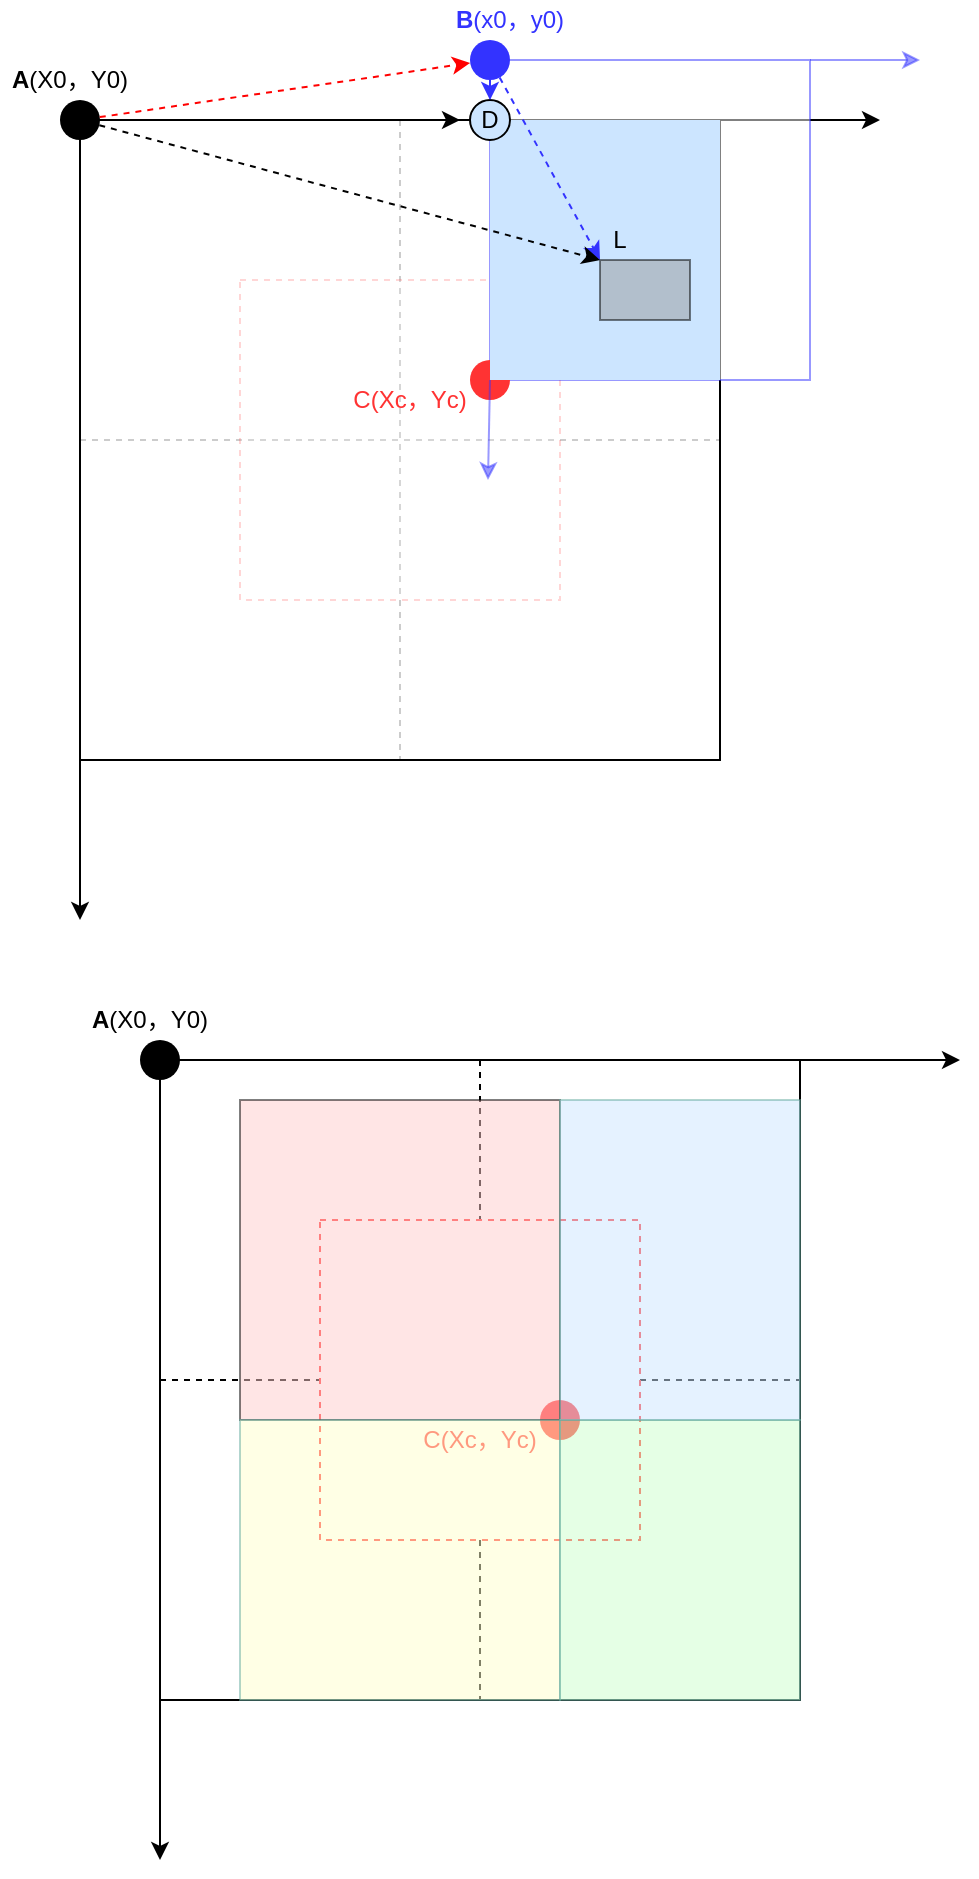 <mxfile version="24.7.16">
  <diagram name="第 1 页" id="mZXVTQDQjeQIyp65qfYg">
    <mxGraphModel dx="1364" dy="759" grid="1" gridSize="10" guides="1" tooltips="1" connect="1" arrows="1" fold="1" page="1" pageScale="1" pageWidth="827" pageHeight="1169" math="0" shadow="0">
      <root>
        <mxCell id="0" />
        <mxCell id="1" parent="0" />
        <mxCell id="haVwXNK9cHXU0idlVcAJ-1" value="" style="whiteSpace=wrap;html=1;aspect=fixed;" vertex="1" parent="1">
          <mxGeometry x="200" y="180" width="320" height="320" as="geometry" />
        </mxCell>
        <mxCell id="haVwXNK9cHXU0idlVcAJ-2" value="" style="endArrow=none;html=1;exitX=0;exitY=0.5;exitDx=0;exitDy=0;entryX=1;entryY=0.5;entryDx=0;entryDy=0;dashed=1;opacity=20;" edge="1" parent="1" source="haVwXNK9cHXU0idlVcAJ-1" target="haVwXNK9cHXU0idlVcAJ-1">
          <mxGeometry x="120" y="480" width="50" height="50" as="geometry">
            <mxPoint x="470" y="310" as="sourcePoint" />
            <mxPoint x="520" y="260" as="targetPoint" />
          </mxGeometry>
        </mxCell>
        <mxCell id="haVwXNK9cHXU0idlVcAJ-3" value="" style="endArrow=none;html=1;exitX=0.5;exitY=0;exitDx=0;exitDy=0;entryX=0.5;entryY=1;entryDx=0;entryDy=0;dashed=1;opacity=20;" edge="1" parent="1" source="haVwXNK9cHXU0idlVcAJ-1" target="haVwXNK9cHXU0idlVcAJ-1">
          <mxGeometry x="280" y="320" width="50" height="50" as="geometry">
            <mxPoint x="470" y="310" as="sourcePoint" />
            <mxPoint x="520" y="260" as="targetPoint" />
          </mxGeometry>
        </mxCell>
        <mxCell id="haVwXNK9cHXU0idlVcAJ-4" value="" style="whiteSpace=wrap;html=1;aspect=fixed;strokeColor=#FF3333;dashed=1;opacity=20;" vertex="1" parent="1">
          <mxGeometry x="280" y="260" width="160" height="160" as="geometry" />
        </mxCell>
        <mxCell id="haVwXNK9cHXU0idlVcAJ-5" value="" style="endArrow=classic;html=1;exitX=1;exitY=0;exitDx=0;exitDy=0;" edge="1" parent="1" source="haVwXNK9cHXU0idlVcAJ-1">
          <mxGeometry x="440" y="320" width="50" height="50" as="geometry">
            <mxPoint x="470" y="310" as="sourcePoint" />
            <mxPoint x="600" y="180" as="targetPoint" />
          </mxGeometry>
        </mxCell>
        <mxCell id="haVwXNK9cHXU0idlVcAJ-6" value="" style="endArrow=classic;html=1;exitX=0;exitY=1;exitDx=0;exitDy=0;" edge="1" parent="1" source="haVwXNK9cHXU0idlVcAJ-1">
          <mxGeometry x="120" y="640" width="50" height="50" as="geometry">
            <mxPoint x="470" y="310" as="sourcePoint" />
            <mxPoint x="200" y="580" as="targetPoint" />
          </mxGeometry>
        </mxCell>
        <mxCell id="haVwXNK9cHXU0idlVcAJ-7" value="" style="whiteSpace=wrap;html=1;aspect=fixed;strokeColor=#3333FF;opacity=50;" vertex="1" parent="1">
          <mxGeometry x="405" y="150" width="160" height="160" as="geometry" />
        </mxCell>
        <mxCell id="haVwXNK9cHXU0idlVcAJ-8" value="" style="ellipse;strokeColor=none;fillColor=#FF3333;" vertex="1" parent="1">
          <mxGeometry x="395" y="300" width="20" height="20" as="geometry" />
        </mxCell>
        <mxCell id="haVwXNK9cHXU0idlVcAJ-9" value="" style="endArrow=classic;html=1;exitX=1;exitY=0;exitDx=0;exitDy=0;strokeColor=#3333FF;opacity=50;" edge="1" parent="1" source="haVwXNK9cHXU0idlVcAJ-7">
          <mxGeometry x="485" y="290" width="50" height="50" as="geometry">
            <mxPoint x="435" y="390" as="sourcePoint" />
            <mxPoint x="620" y="150" as="targetPoint" />
          </mxGeometry>
        </mxCell>
        <mxCell id="haVwXNK9cHXU0idlVcAJ-10" value="" style="endArrow=classic;html=1;strokeColor=#3333FF;exitX=0;exitY=1;exitDx=0;exitDy=0;opacity=50;" edge="1" parent="1" source="haVwXNK9cHXU0idlVcAJ-7">
          <mxGeometry x="324" y="450" width="50" height="50" as="geometry">
            <mxPoint x="435" y="390" as="sourcePoint" />
            <mxPoint x="404" y="360" as="targetPoint" />
          </mxGeometry>
        </mxCell>
        <mxCell id="haVwXNK9cHXU0idlVcAJ-11" value="" style="ellipse;strokeColor=none;fillColor=#3333FF;" vertex="1" parent="1">
          <mxGeometry x="395" y="140" width="20" height="20" as="geometry" />
        </mxCell>
        <mxCell id="haVwXNK9cHXU0idlVcAJ-12" value="" style="ellipse;strokeColor=none;fillColor=#000000;" vertex="1" parent="1">
          <mxGeometry x="190" y="170" width="20" height="20" as="geometry" />
        </mxCell>
        <mxCell id="haVwXNK9cHXU0idlVcAJ-13" value="&lt;font color=&quot;#ff3333&quot;&gt;C(Xc，Yc)&lt;/font&gt;" style="text;html=1;strokeColor=none;fillColor=none;align=center;verticalAlign=middle;whiteSpace=wrap;rounded=0;dashed=1;" vertex="1" parent="1">
          <mxGeometry x="330" y="310" width="70" height="20" as="geometry" />
        </mxCell>
        <mxCell id="haVwXNK9cHXU0idlVcAJ-14" value="&lt;b&gt;A&lt;/b&gt;(X0，Y0)" style="text;html=1;strokeColor=none;fillColor=none;align=center;verticalAlign=middle;whiteSpace=wrap;rounded=0;dashed=1;" vertex="1" parent="1">
          <mxGeometry x="160" y="150" width="70" height="20" as="geometry" />
        </mxCell>
        <mxCell id="haVwXNK9cHXU0idlVcAJ-15" value="&lt;b&gt;&lt;font color=&quot;#3333ff&quot;&gt;B&lt;/font&gt;&lt;/b&gt;&lt;font color=&quot;#3333ff&quot;&gt;(x0，y0)&lt;/font&gt;" style="text;html=1;strokeColor=none;fillColor=none;align=center;verticalAlign=middle;whiteSpace=wrap;rounded=0;dashed=1;" vertex="1" parent="1">
          <mxGeometry x="380" y="120" width="70" height="20" as="geometry" />
        </mxCell>
        <mxCell id="haVwXNK9cHXU0idlVcAJ-16" value="" style="rounded=0;whiteSpace=wrap;html=1;strokeColor=none;fillColor=#CCE5FF;" vertex="1" parent="1">
          <mxGeometry x="405" y="180" width="115" height="130" as="geometry" />
        </mxCell>
        <mxCell id="haVwXNK9cHXU0idlVcAJ-17" value="" style="whiteSpace=wrap;html=1;aspect=fixed;" vertex="1" parent="1">
          <mxGeometry x="240" y="650" width="320" height="320" as="geometry" />
        </mxCell>
        <mxCell id="haVwXNK9cHXU0idlVcAJ-18" value="" style="endArrow=none;html=1;exitX=0;exitY=0.5;exitDx=0;exitDy=0;entryX=1;entryY=0.5;entryDx=0;entryDy=0;dashed=1;" edge="1" parent="1" source="haVwXNK9cHXU0idlVcAJ-17" target="haVwXNK9cHXU0idlVcAJ-17">
          <mxGeometry x="160" y="950" width="50" height="50" as="geometry">
            <mxPoint x="510" y="780" as="sourcePoint" />
            <mxPoint x="560" y="730" as="targetPoint" />
          </mxGeometry>
        </mxCell>
        <mxCell id="haVwXNK9cHXU0idlVcAJ-19" value="" style="endArrow=none;html=1;exitX=0.5;exitY=0;exitDx=0;exitDy=0;entryX=0.5;entryY=1;entryDx=0;entryDy=0;dashed=1;" edge="1" parent="1" source="haVwXNK9cHXU0idlVcAJ-17" target="haVwXNK9cHXU0idlVcAJ-17">
          <mxGeometry x="320" y="790" width="50" height="50" as="geometry">
            <mxPoint x="510" y="780" as="sourcePoint" />
            <mxPoint x="560" y="730" as="targetPoint" />
          </mxGeometry>
        </mxCell>
        <mxCell id="haVwXNK9cHXU0idlVcAJ-20" value="" style="whiteSpace=wrap;html=1;aspect=fixed;strokeColor=#FF3333;dashed=1;" vertex="1" parent="1">
          <mxGeometry x="320" y="730" width="160" height="160" as="geometry" />
        </mxCell>
        <mxCell id="haVwXNK9cHXU0idlVcAJ-21" value="" style="endArrow=classic;html=1;exitX=1;exitY=0;exitDx=0;exitDy=0;" edge="1" parent="1" source="haVwXNK9cHXU0idlVcAJ-17">
          <mxGeometry x="480" y="790" width="50" height="50" as="geometry">
            <mxPoint x="510" y="780" as="sourcePoint" />
            <mxPoint x="640" y="650" as="targetPoint" />
          </mxGeometry>
        </mxCell>
        <mxCell id="haVwXNK9cHXU0idlVcAJ-22" value="" style="endArrow=classic;html=1;exitX=0;exitY=1;exitDx=0;exitDy=0;" edge="1" parent="1" source="haVwXNK9cHXU0idlVcAJ-17">
          <mxGeometry x="160" y="1110" width="50" height="50" as="geometry">
            <mxPoint x="510" y="780" as="sourcePoint" />
            <mxPoint x="240" y="1050" as="targetPoint" />
          </mxGeometry>
        </mxCell>
        <mxCell id="haVwXNK9cHXU0idlVcAJ-23" value="" style="ellipse;strokeColor=none;fillColor=#FF3333;" vertex="1" parent="1">
          <mxGeometry x="430" y="820" width="20" height="20" as="geometry" />
        </mxCell>
        <mxCell id="haVwXNK9cHXU0idlVcAJ-24" value="" style="ellipse;strokeColor=none;fillColor=#000000;" vertex="1" parent="1">
          <mxGeometry x="230" y="640" width="20" height="20" as="geometry" />
        </mxCell>
        <mxCell id="haVwXNK9cHXU0idlVcAJ-25" value="&lt;font color=&quot;#ff3333&quot;&gt;C(Xc，Yc)&lt;/font&gt;" style="text;html=1;strokeColor=none;fillColor=none;align=center;verticalAlign=middle;whiteSpace=wrap;rounded=0;dashed=1;" vertex="1" parent="1">
          <mxGeometry x="365" y="830" width="70" height="20" as="geometry" />
        </mxCell>
        <mxCell id="haVwXNK9cHXU0idlVcAJ-26" value="&lt;b&gt;A&lt;/b&gt;(X0，Y0)" style="text;html=1;strokeColor=none;fillColor=none;align=center;verticalAlign=middle;whiteSpace=wrap;rounded=0;dashed=1;" vertex="1" parent="1">
          <mxGeometry x="200" y="620" width="70" height="20" as="geometry" />
        </mxCell>
        <mxCell id="haVwXNK9cHXU0idlVcAJ-27" value="" style="whiteSpace=wrap;html=1;aspect=fixed;opacity=50;fillColor=#FFCCCC;" vertex="1" parent="1">
          <mxGeometry x="280" y="670" width="160" height="160" as="geometry" />
        </mxCell>
        <mxCell id="haVwXNK9cHXU0idlVcAJ-28" value="" style="rounded=0;whiteSpace=wrap;html=1;strokeColor=#67AB9F;fillColor=#FFFFCC;opacity=50;" vertex="1" parent="1">
          <mxGeometry x="280" y="830" width="160" height="140" as="geometry" />
        </mxCell>
        <mxCell id="haVwXNK9cHXU0idlVcAJ-29" value="" style="rounded=0;whiteSpace=wrap;html=1;strokeColor=#67AB9F;opacity=50;fillColor=#CCFFCC;" vertex="1" parent="1">
          <mxGeometry x="440" y="830" width="120" height="140" as="geometry" />
        </mxCell>
        <mxCell id="haVwXNK9cHXU0idlVcAJ-30" value="" style="rounded=0;whiteSpace=wrap;html=1;strokeColor=#67AB9F;opacity=50;fillColor=#CCE5FF;" vertex="1" parent="1">
          <mxGeometry x="440" y="670" width="120" height="160" as="geometry" />
        </mxCell>
        <mxCell id="haVwXNK9cHXU0idlVcAJ-31" value="" style="ellipse;fillColor=#CCE5FF;" vertex="1" parent="1">
          <mxGeometry x="395" y="170" width="20" height="20" as="geometry" />
        </mxCell>
        <mxCell id="haVwXNK9cHXU0idlVcAJ-32" value="D" style="text;html=1;strokeColor=none;fillColor=none;align=center;verticalAlign=middle;whiteSpace=wrap;rounded=0;opacity=50;" vertex="1" parent="1">
          <mxGeometry x="385" y="170" width="40" height="20" as="geometry" />
        </mxCell>
        <mxCell id="haVwXNK9cHXU0idlVcAJ-33" value="" style="endArrow=classic;html=1;entryX=0.125;entryY=0.5;entryDx=0;entryDy=0;entryPerimeter=0;" edge="1" parent="1" source="haVwXNK9cHXU0idlVcAJ-12" target="haVwXNK9cHXU0idlVcAJ-32">
          <mxGeometry x="130" y="320" width="50" height="50" as="geometry">
            <mxPoint x="250" y="160" as="sourcePoint" />
            <mxPoint x="390" y="180" as="targetPoint" />
          </mxGeometry>
        </mxCell>
        <mxCell id="haVwXNK9cHXU0idlVcAJ-34" value="" style="endArrow=classic;html=1;exitX=0.5;exitY=1;exitDx=0;exitDy=0;entryX=0.5;entryY=0;entryDx=0;entryDy=0;strokeColor=#3333FF;" edge="1" parent="1" source="haVwXNK9cHXU0idlVcAJ-11" target="haVwXNK9cHXU0idlVcAJ-32">
          <mxGeometry x="325" y="300" width="50" height="50" as="geometry">
            <mxPoint x="420" y="260" as="sourcePoint" />
            <mxPoint x="470" y="210" as="targetPoint" />
          </mxGeometry>
        </mxCell>
        <mxCell id="haVwXNK9cHXU0idlVcAJ-35" value="" style="endArrow=classic;html=1;dashed=1;strokeColor=#FF0000;" edge="1" parent="1" source="haVwXNK9cHXU0idlVcAJ-12" target="haVwXNK9cHXU0idlVcAJ-11">
          <mxGeometry x="129.898" y="291.448" width="50" height="50" as="geometry">
            <mxPoint x="385.105" y="39.998" as="sourcePoint" />
            <mxPoint x="190" y="68.55" as="targetPoint" />
          </mxGeometry>
        </mxCell>
        <mxCell id="haVwXNK9cHXU0idlVcAJ-36" value="" style="rounded=0;whiteSpace=wrap;html=1;strokeColor=#000000;opacity=50;fillColor=#999999;" vertex="1" parent="1">
          <mxGeometry x="460" y="250" width="45" height="30" as="geometry" />
        </mxCell>
        <mxCell id="haVwXNK9cHXU0idlVcAJ-37" value="" style="endArrow=classic;html=1;dashed=1;strokeColor=#3333FF;entryX=0;entryY=0;entryDx=0;entryDy=0;" edge="1" parent="1" source="haVwXNK9cHXU0idlVcAJ-11" target="haVwXNK9cHXU0idlVcAJ-36">
          <mxGeometry x="329.819" y="298.762" width="50" height="50" as="geometry">
            <mxPoint x="440" y="310" as="sourcePoint" />
            <mxPoint x="490" y="260" as="targetPoint" />
          </mxGeometry>
        </mxCell>
        <mxCell id="haVwXNK9cHXU0idlVcAJ-38" value="" style="endArrow=classic;html=1;dashed=1;entryX=0;entryY=0;entryDx=0;entryDy=0;" edge="1" parent="1" source="haVwXNK9cHXU0idlVcAJ-12" target="haVwXNK9cHXU0idlVcAJ-36">
          <mxGeometry x="129.656" y="322.6" width="50" height="50" as="geometry">
            <mxPoint x="110" y="280" as="sourcePoint" />
            <mxPoint x="160" y="230" as="targetPoint" />
          </mxGeometry>
        </mxCell>
        <mxCell id="haVwXNK9cHXU0idlVcAJ-39" value="L" style="text;html=1;strokeColor=none;fillColor=none;align=center;verticalAlign=middle;whiteSpace=wrap;rounded=0;opacity=20;" vertex="1" parent="1">
          <mxGeometry x="450" y="230" width="40" height="20" as="geometry" />
        </mxCell>
      </root>
    </mxGraphModel>
  </diagram>
</mxfile>
